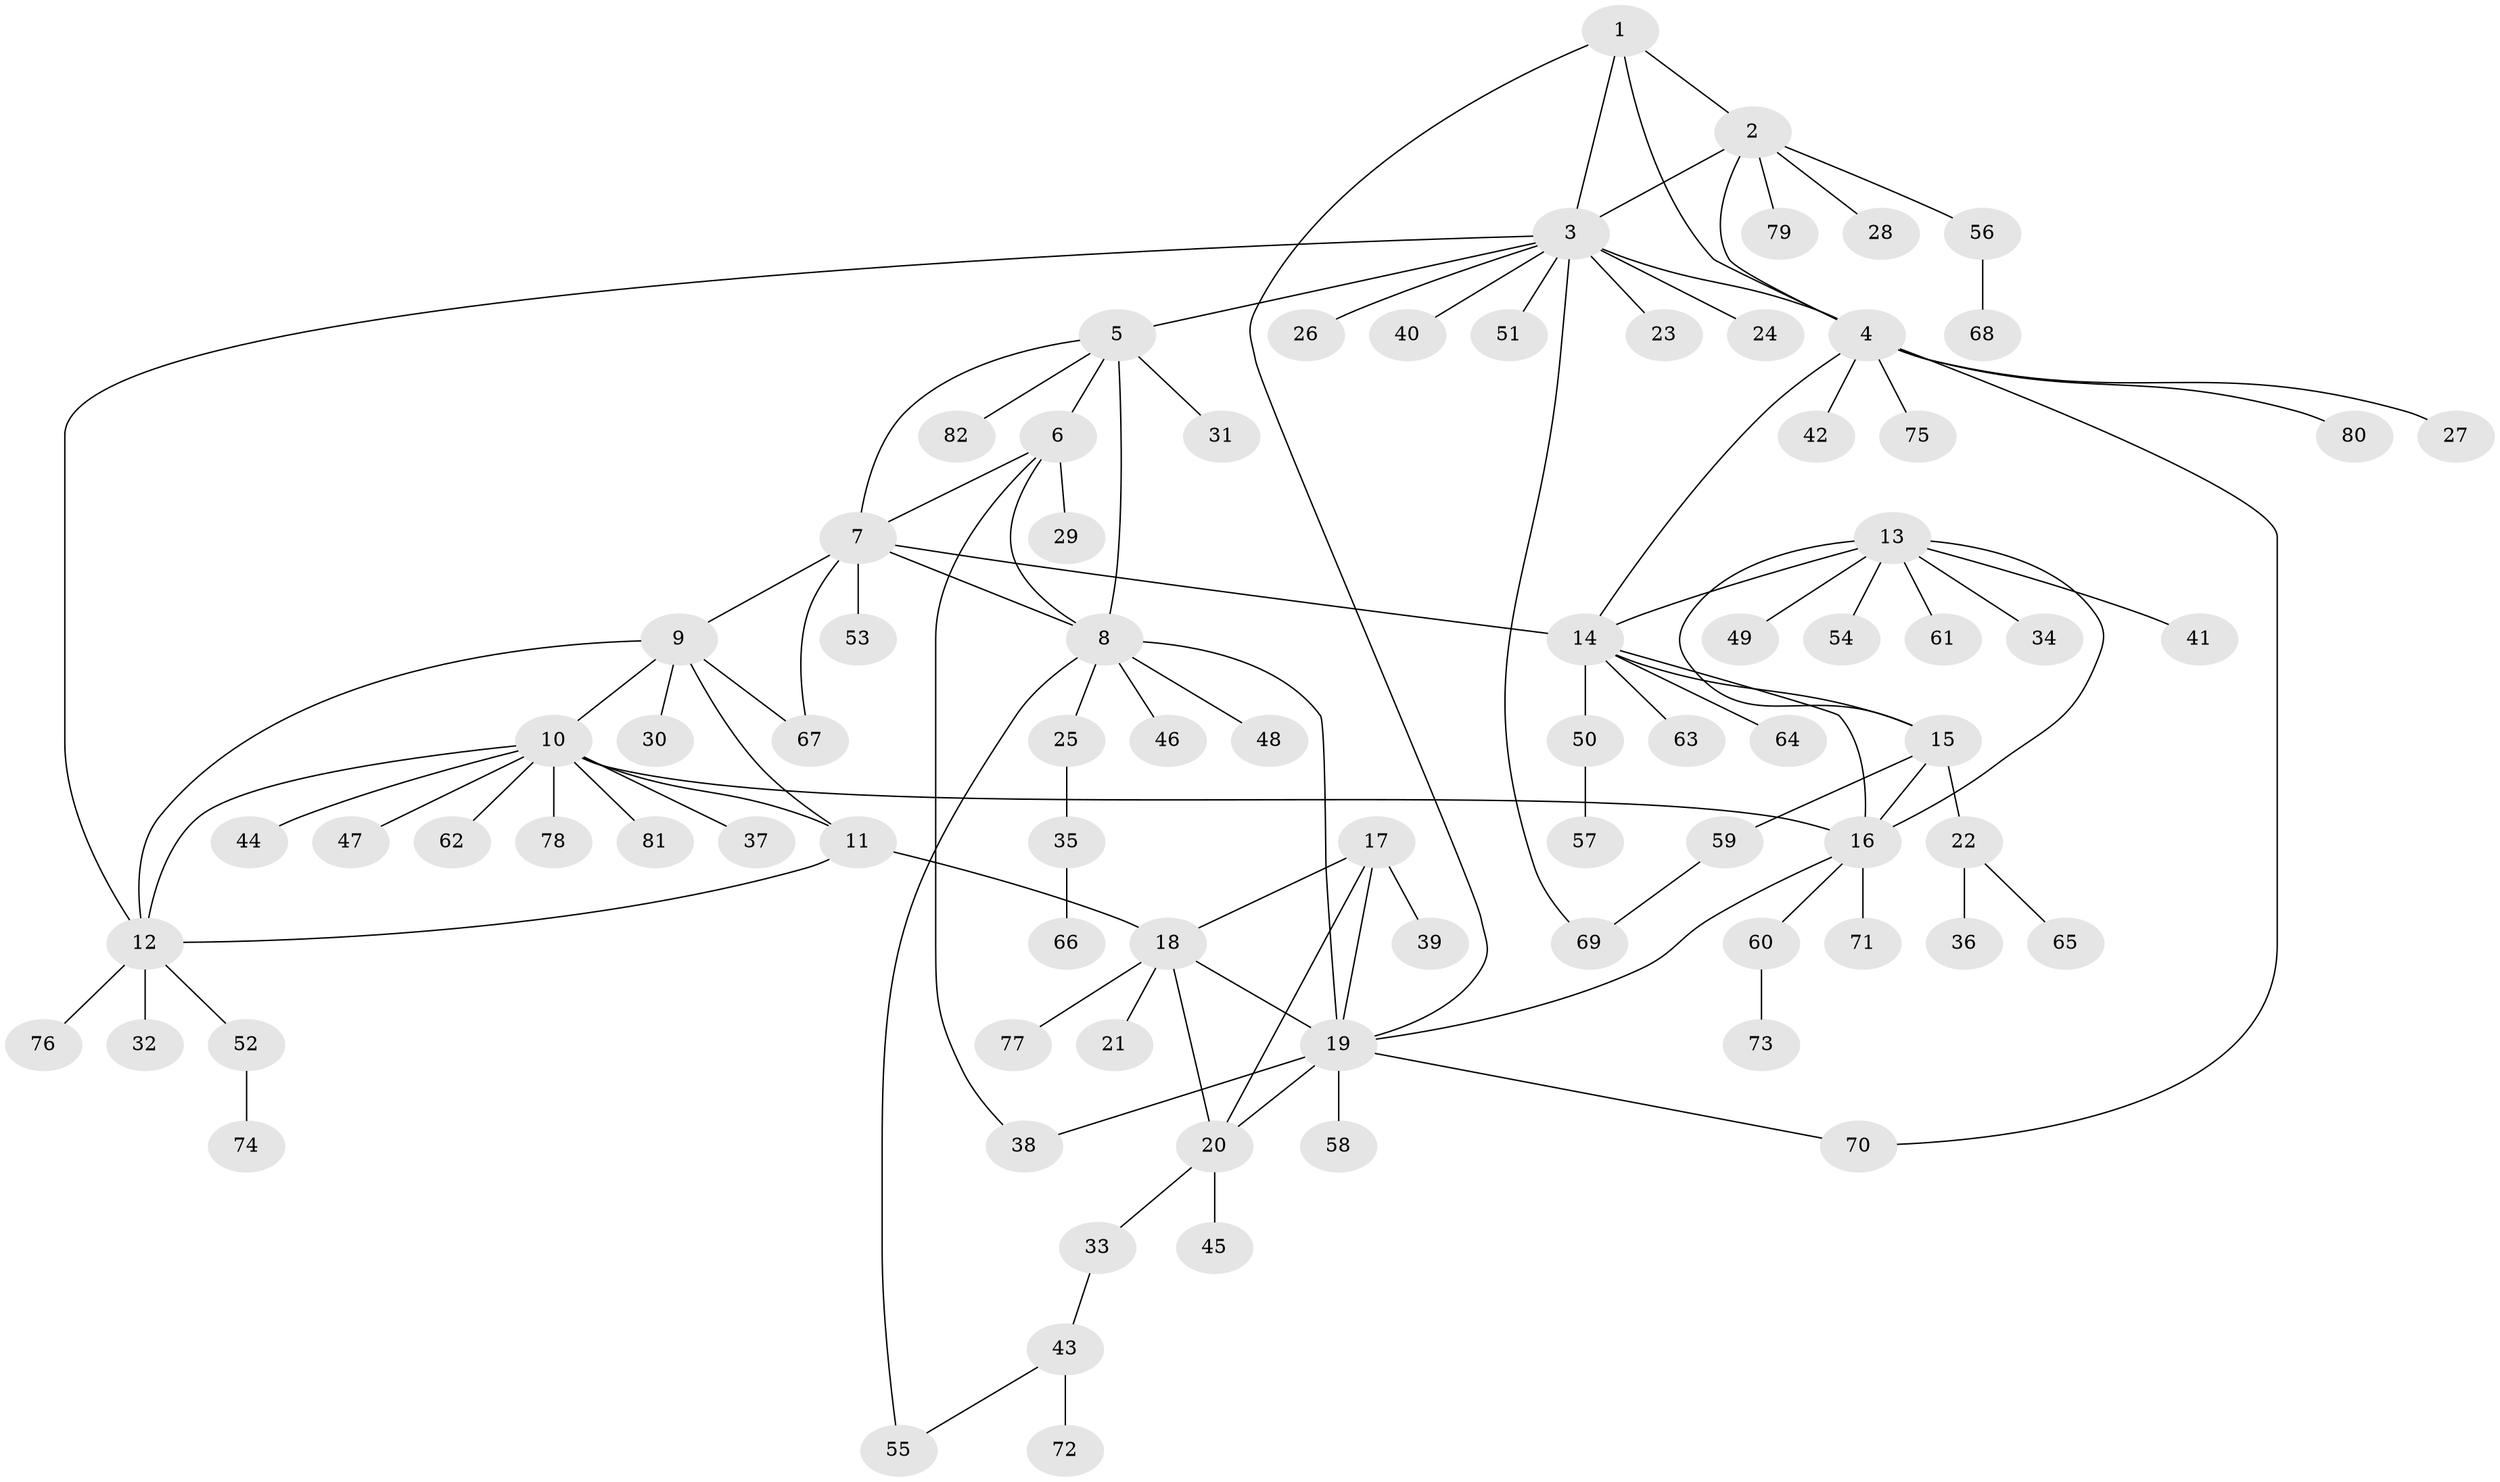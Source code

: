 // coarse degree distribution, {4: 0.04918032786885246, 5: 0.04918032786885246, 16: 0.01639344262295082, 9: 0.03278688524590164, 6: 0.06557377049180328, 8: 0.04918032786885246, 3: 0.03278688524590164, 1: 0.639344262295082, 2: 0.06557377049180328}
// Generated by graph-tools (version 1.1) at 2025/24/03/03/25 07:24:16]
// undirected, 82 vertices, 107 edges
graph export_dot {
graph [start="1"]
  node [color=gray90,style=filled];
  1;
  2;
  3;
  4;
  5;
  6;
  7;
  8;
  9;
  10;
  11;
  12;
  13;
  14;
  15;
  16;
  17;
  18;
  19;
  20;
  21;
  22;
  23;
  24;
  25;
  26;
  27;
  28;
  29;
  30;
  31;
  32;
  33;
  34;
  35;
  36;
  37;
  38;
  39;
  40;
  41;
  42;
  43;
  44;
  45;
  46;
  47;
  48;
  49;
  50;
  51;
  52;
  53;
  54;
  55;
  56;
  57;
  58;
  59;
  60;
  61;
  62;
  63;
  64;
  65;
  66;
  67;
  68;
  69;
  70;
  71;
  72;
  73;
  74;
  75;
  76;
  77;
  78;
  79;
  80;
  81;
  82;
  1 -- 2;
  1 -- 3;
  1 -- 4;
  1 -- 19;
  2 -- 3;
  2 -- 4;
  2 -- 28;
  2 -- 56;
  2 -- 79;
  3 -- 4;
  3 -- 5;
  3 -- 12;
  3 -- 23;
  3 -- 24;
  3 -- 26;
  3 -- 40;
  3 -- 51;
  3 -- 69;
  4 -- 14;
  4 -- 27;
  4 -- 42;
  4 -- 70;
  4 -- 75;
  4 -- 80;
  5 -- 6;
  5 -- 7;
  5 -- 8;
  5 -- 31;
  5 -- 82;
  6 -- 7;
  6 -- 8;
  6 -- 29;
  6 -- 38;
  7 -- 8;
  7 -- 9;
  7 -- 14;
  7 -- 53;
  7 -- 67;
  8 -- 19;
  8 -- 25;
  8 -- 46;
  8 -- 48;
  8 -- 55;
  9 -- 10;
  9 -- 11;
  9 -- 12;
  9 -- 30;
  9 -- 67;
  10 -- 11;
  10 -- 12;
  10 -- 16;
  10 -- 37;
  10 -- 44;
  10 -- 47;
  10 -- 62;
  10 -- 78;
  10 -- 81;
  11 -- 12;
  11 -- 18;
  12 -- 32;
  12 -- 52;
  12 -- 76;
  13 -- 14;
  13 -- 15;
  13 -- 16;
  13 -- 34;
  13 -- 41;
  13 -- 49;
  13 -- 54;
  13 -- 61;
  14 -- 15;
  14 -- 16;
  14 -- 50;
  14 -- 63;
  14 -- 64;
  15 -- 16;
  15 -- 22;
  15 -- 59;
  16 -- 19;
  16 -- 60;
  16 -- 71;
  17 -- 18;
  17 -- 19;
  17 -- 20;
  17 -- 39;
  18 -- 19;
  18 -- 20;
  18 -- 21;
  18 -- 77;
  19 -- 20;
  19 -- 38;
  19 -- 58;
  19 -- 70;
  20 -- 33;
  20 -- 45;
  22 -- 36;
  22 -- 65;
  25 -- 35;
  33 -- 43;
  35 -- 66;
  43 -- 55;
  43 -- 72;
  50 -- 57;
  52 -- 74;
  56 -- 68;
  59 -- 69;
  60 -- 73;
}
